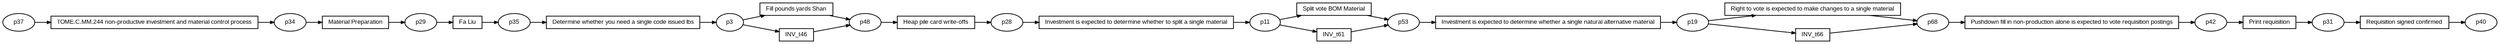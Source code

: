 digraph G {ranksep=".3"; fontsize="8"; remincross=true; margin="0.0,0.0"; fontname="Arial";rankdir="LR"; 
edge [arrowsize="0.5"];
node [height=".2",width=".2",fontname="Arial",fontsize="8"];
t0 [shape="box",label="Fill pounds yards Shan"];
t1 [shape="box",label="Determine whether you need a single code issued lbs"];
t2 [shape="box",label="Requisition signed confirmed"];
t3 [shape="box",label="Heap pile card write-offs"];
t4 [shape="box",label="Print requisition"];
t5 [shape="box",label="Investment is expected to determine whether to split a single material"];
t6 [shape="box",label="TOME.C.MM.244 non-productive investment and material control process"];
t7 [shape="box",label="Material Preparation"];
t8 [shape="box",label="Right to vote is expected to make changes to a single material"];
t9 [shape="box",label="Investment is expected to determine whether a single natural alternative material"];
t10 [shape="box",label="Fa Liu"];
t11 [shape="box",label="Pushdown fill in non-production alone is expected to vote requisition postings"];
t12 [shape="box",label="Split vote BOM Material"];
t13 [shape="box",label="INV_t66"];
t14 [shape="box",label="INV_t46"];
t15 [shape="box",label="INV_t61"];
p0 [shape="oval",label="p3"];
p1 [shape="oval",label="p11"];
p2 [shape="oval",label="p19"];
p3 [shape="oval",label="p37"];
p4 [shape="oval",label="p40"];
p5 [shape="oval",label="p48"];
p6 [shape="oval",label="p53"];
p7 [shape="oval",label="p68"];
p8 [shape="oval",label="p29"];
p9 [shape="oval",label="p42"];
p10 [shape="oval",label="p31"];
p11 [shape="oval",label="p34"];
p12 [shape="oval",label="p35"];
p13 [shape="oval",label="p28"];
t0 -> p5[label=""];
p3 -> t6[label=""];
p1 -> t12[label=""];
t7 -> p8[label=""];
t10 -> p12[label=""];
t13 -> p7[label=""];
p8 -> t10[label=""];
t14 -> p5[label=""];
p12 -> t1[label=""];
p5 -> t3[label=""];
t12 -> p6[label=""];
p10 -> t2[label=""];
p9 -> t4[label=""];
t5 -> p1[label=""];
t3 -> p13[label=""];
p1 -> t15[label=""];
t11 -> p9[label=""];
t1 -> p0[label=""];
p11 -> t7[label=""];
p2 -> t13[label=""];
p6 -> t9[label=""];
p2 -> t8[label=""];
p0 -> t14[label=""];
t4 -> p10[label=""];
p0 -> t0[label=""];
t2 -> p4[label=""];
p7 -> t11[label=""];
t9 -> p2[label=""];
t15 -> p6[label=""];
t8 -> p7[label=""];
t6 -> p11[label=""];
p13 -> t5[label=""];
}
